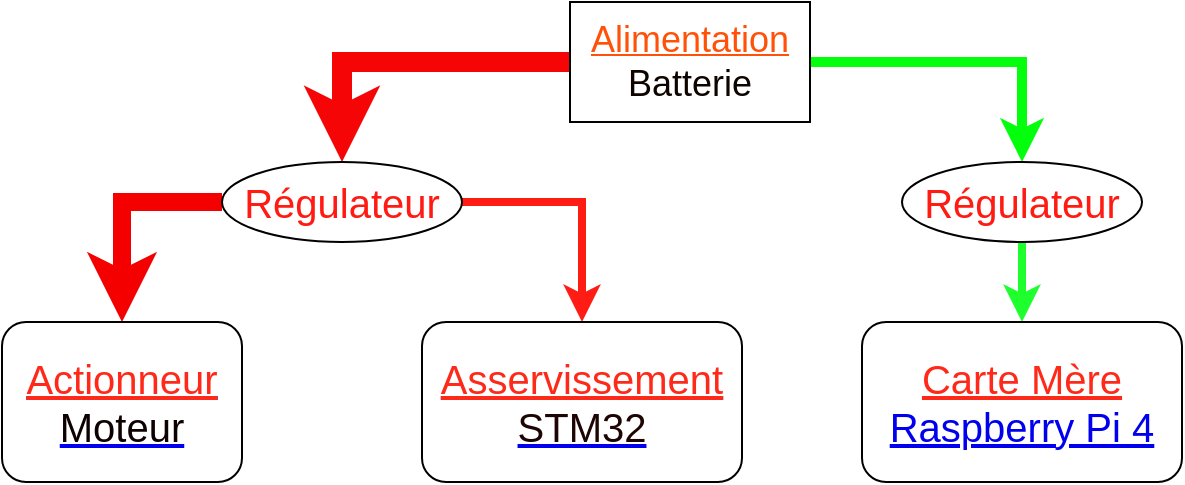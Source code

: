 <mxfile version="20.3.0" type="device"><diagram name="Page-1" id="OZs9x3HHug_La7otCkIQ"><mxGraphModel dx="1038" dy="689" grid="1" gridSize="10" guides="1" tooltips="1" connect="1" arrows="1" fold="1" page="1" pageScale="1" pageWidth="827" pageHeight="1169" math="0" shadow="0"><root><mxCell id="0"/><mxCell id="1" parent="0"/><mxCell id="v3rSLWSEpwcqwjPS76pk-1" style="edgeStyle=orthogonalEdgeStyle;rounded=0;orthogonalLoop=1;jettySize=auto;html=1;exitX=0;exitY=0.5;exitDx=0;exitDy=0;strokeWidth=10;strokeColor=#f50505;" parent="1" source="v3rSLWSEpwcqwjPS76pk-3" target="v3rSLWSEpwcqwjPS76pk-6" edge="1"><mxGeometry relative="1" as="geometry"/></mxCell><mxCell id="v3rSLWSEpwcqwjPS76pk-2" style="edgeStyle=orthogonalEdgeStyle;rounded=0;orthogonalLoop=1;jettySize=auto;html=1;strokeColor=#03FF0B;strokeWidth=5;" parent="1" source="v3rSLWSEpwcqwjPS76pk-3" target="v3rSLWSEpwcqwjPS76pk-8" edge="1"><mxGeometry relative="1" as="geometry"/></mxCell><mxCell id="v3rSLWSEpwcqwjPS76pk-3" value="&lt;font style=&quot;font-size: 18px;&quot;&gt;&lt;u style=&quot;color: rgb(255, 82, 8);&quot;&gt;Alimentation&lt;/u&gt;&lt;br&gt;&lt;font color=&quot;#0f0500&quot;&gt;Batterie&lt;/font&gt;&lt;br&gt;&lt;/font&gt;" style="rounded=0;whiteSpace=wrap;html=1;" parent="1" vertex="1"><mxGeometry x="354" y="120" width="120" height="60" as="geometry"/></mxCell><mxCell id="v3rSLWSEpwcqwjPS76pk-4" style="edgeStyle=orthogonalEdgeStyle;rounded=0;orthogonalLoop=1;jettySize=auto;html=1;entryX=0.5;entryY=0;entryDx=0;entryDy=0;strokeColor=#f50000;strokeWidth=9;" parent="1" source="v3rSLWSEpwcqwjPS76pk-6" target="v3rSLWSEpwcqwjPS76pk-9" edge="1"><mxGeometry relative="1" as="geometry"><Array as="points"><mxPoint x="130" y="220"/></Array></mxGeometry></mxCell><mxCell id="v3rSLWSEpwcqwjPS76pk-5" style="edgeStyle=orthogonalEdgeStyle;rounded=0;orthogonalLoop=1;jettySize=auto;html=1;entryX=0.5;entryY=0;entryDx=0;entryDy=0;strokeColor=#FF1C14;strokeWidth=4;" parent="1" source="v3rSLWSEpwcqwjPS76pk-6" target="v3rSLWSEpwcqwjPS76pk-10" edge="1"><mxGeometry relative="1" as="geometry"><Array as="points"><mxPoint x="360" y="220"/></Array></mxGeometry></mxCell><mxCell id="v3rSLWSEpwcqwjPS76pk-6" value="&lt;font color=&quot;#ff1a12&quot; style=&quot;font-size: 20px;&quot;&gt;Régulateur&lt;/font&gt;" style="ellipse;whiteSpace=wrap;html=1;" parent="1" vertex="1"><mxGeometry x="180" y="200" width="120" height="40" as="geometry"/></mxCell><mxCell id="v3rSLWSEpwcqwjPS76pk-7" style="edgeStyle=orthogonalEdgeStyle;rounded=0;orthogonalLoop=1;jettySize=auto;html=1;entryX=0.5;entryY=0;entryDx=0;entryDy=0;strokeColor=#1FFF2E;strokeWidth=4;" parent="1" source="v3rSLWSEpwcqwjPS76pk-8" target="v3rSLWSEpwcqwjPS76pk-11" edge="1"><mxGeometry relative="1" as="geometry"/></mxCell><mxCell id="v3rSLWSEpwcqwjPS76pk-8" value="&lt;font color=&quot;#ff1a12&quot; style=&quot;font-size: 20px;&quot;&gt;Régulateur&lt;/font&gt;" style="ellipse;whiteSpace=wrap;html=1;" parent="1" vertex="1"><mxGeometry x="520" y="200" width="120" height="40" as="geometry"/></mxCell><UserObject label="&lt;font style=&quot;font-size: 20px;&quot;&gt;&lt;a href=&quot;null&quot;&gt;&lt;u style=&quot;color: rgb(255, 41, 25);&quot;&gt;Actionneur&lt;/u&gt;&lt;br&gt;&lt;font color=&quot;#0d0201&quot;&gt;Moteur&lt;/font&gt;&lt;/a&gt;&lt;br&gt;&lt;/font&gt;" linkTarget="_blank" id="v3rSLWSEpwcqwjPS76pk-9"><mxCell style="rounded=1;whiteSpace=wrap;html=1;points=[[0,0,0,0,0],[0,0.25,0,0,0],[0,0.5,0,0,0],[0,0.75,0,0,0],[0,1,0,0,0],[0.25,0,0,0,0],[0.25,1,0,0,0],[0.5,0,0,0,0],[0.5,1,0,0,0],[0.75,0,0,0,0],[0.75,1,0,0,0],[1,0,0,0,0],[1,0.25,0,0,0],[1,0.5,0,0,0],[1,0.75,0,0,0],[1,1,0,0,0]];" parent="1" vertex="1"><mxGeometry x="70" y="280" width="120" height="80" as="geometry"/></mxCell></UserObject><mxCell id="v3rSLWSEpwcqwjPS76pk-10" value="&lt;font style=&quot;font-size: 20px;&quot;&gt;&lt;a href=&quot;null&quot;&gt;&lt;u style=&quot;color: rgb(255, 41, 25);&quot;&gt;Asservissement&lt;/u&gt;&lt;br&gt;&lt;font color=&quot;#1c0503&quot;&gt;STM32&lt;/font&gt;&lt;/a&gt;&lt;br&gt;&lt;/font&gt;" style="rounded=1;whiteSpace=wrap;html=1;" parent="1" vertex="1"><mxGeometry x="280" y="280" width="160" height="80" as="geometry"/></mxCell><mxCell id="v3rSLWSEpwcqwjPS76pk-11" value="&lt;font style=&quot;font-size: 20px;&quot;&gt;&lt;a href=&quot;null&quot;&gt;&lt;font color=&quot;#ff2919&quot;&gt;&lt;u&gt;Carte Mère&lt;br&gt;&lt;/u&gt;&lt;/font&gt;Raspberry Pi 4&lt;/a&gt;&lt;br&gt;&lt;/font&gt;" style="rounded=1;whiteSpace=wrap;html=1;" parent="1" vertex="1"><mxGeometry x="500" y="280" width="160" height="80" as="geometry"/></mxCell></root></mxGraphModel></diagram></mxfile>